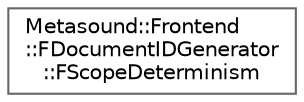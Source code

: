 digraph "Graphical Class Hierarchy"
{
 // INTERACTIVE_SVG=YES
 // LATEX_PDF_SIZE
  bgcolor="transparent";
  edge [fontname=Helvetica,fontsize=10,labelfontname=Helvetica,labelfontsize=10];
  node [fontname=Helvetica,fontsize=10,shape=box,height=0.2,width=0.4];
  rankdir="LR";
  Node0 [id="Node000000",label="Metasound::Frontend\l::FDocumentIDGenerator\l::FScopeDeterminism",height=0.2,width=0.4,color="grey40", fillcolor="white", style="filled",URL="$df/d6d/classMetasound_1_1Frontend_1_1FDocumentIDGenerator_1_1FScopeDeterminism.html",tooltip=" "];
}
